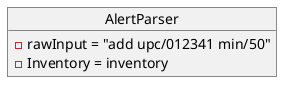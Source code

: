 @startuml
'https://plantuml.com/object-diagram

object AlertParser{
    - rawInput = "add upc/012341 min/50"
    - Inventory = inventory
}

@enduml
